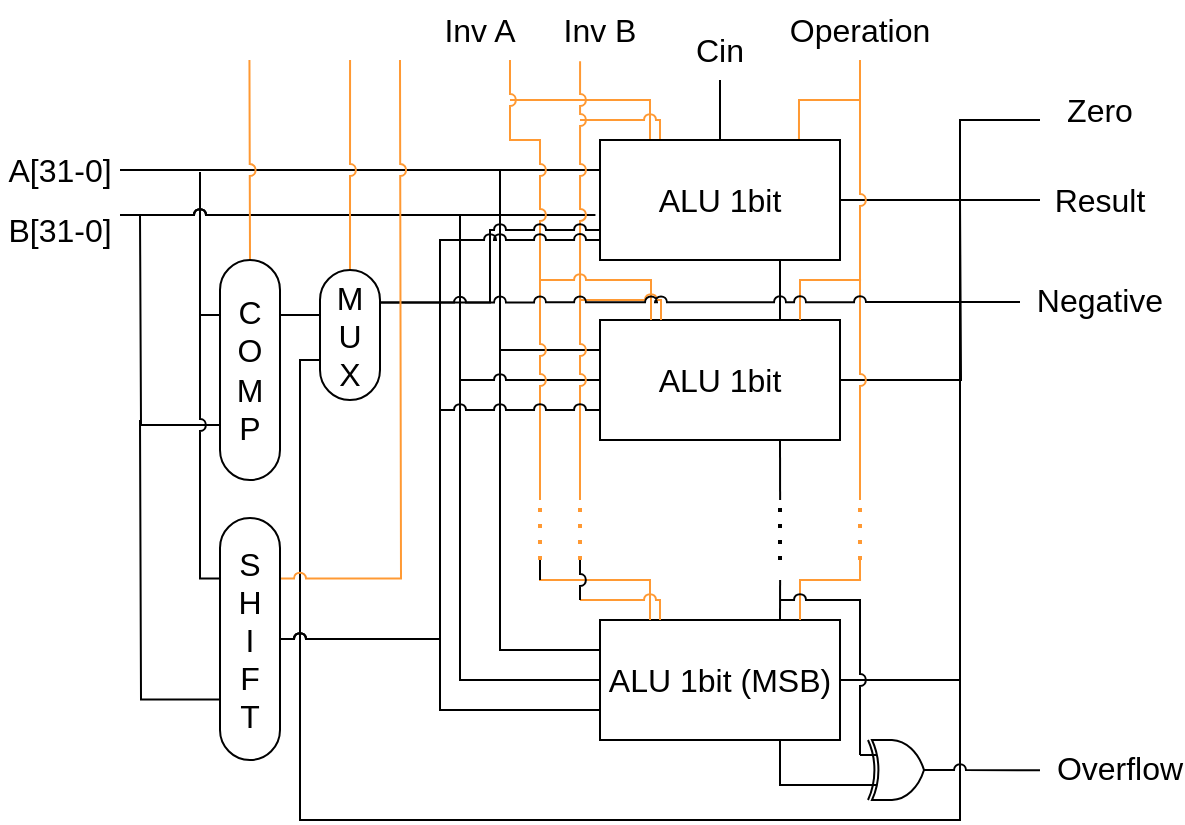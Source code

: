 <mxfile version="17.4.1" type="github">
  <diagram id="Z1cUh9IdGcFmTaVPNXUD" name="Page-1">
    <mxGraphModel dx="964" dy="594" grid="1" gridSize="10" guides="1" tooltips="1" connect="1" arrows="1" fold="1" page="1" pageScale="1" pageWidth="827" pageHeight="1169" math="0" shadow="0">
      <root>
        <mxCell id="0" />
        <mxCell id="1" parent="0" />
        <mxCell id="63cDqCCAvFbLplZvNPjM-169" style="edgeStyle=orthogonalEdgeStyle;rounded=0;jumpStyle=arc;orthogonalLoop=1;jettySize=auto;html=1;exitX=1;exitY=0.5;exitDx=0;exitDy=0;entryX=0;entryY=0.25;entryDx=0;entryDy=0;fontFamily=Helvetica;fontSize=16;fontColor=default;endArrow=none;endFill=0;startSize=30;" edge="1" parent="1" source="63cDqCCAvFbLplZvNPjM-155" target="63cDqCCAvFbLplZvNPjM-158">
          <mxGeometry relative="1" as="geometry" />
        </mxCell>
        <mxCell id="63cDqCCAvFbLplZvNPjM-170" style="edgeStyle=orthogonalEdgeStyle;rounded=0;jumpStyle=arc;orthogonalLoop=1;jettySize=auto;html=1;exitX=1;exitY=0.5;exitDx=0;exitDy=0;entryX=0;entryY=0.25;entryDx=0;entryDy=0;fontFamily=Helvetica;fontSize=16;fontColor=default;endArrow=none;endFill=0;startSize=30;" edge="1" parent="1" source="63cDqCCAvFbLplZvNPjM-155" target="63cDqCCAvFbLplZvNPjM-159">
          <mxGeometry relative="1" as="geometry">
            <Array as="points">
              <mxPoint x="360" y="285" />
              <mxPoint x="360" y="375" />
            </Array>
          </mxGeometry>
        </mxCell>
        <mxCell id="63cDqCCAvFbLplZvNPjM-214" style="edgeStyle=orthogonalEdgeStyle;rounded=0;jumpStyle=arc;orthogonalLoop=1;jettySize=auto;html=1;exitX=0;exitY=0.25;exitDx=0;exitDy=0;fontFamily=Helvetica;fontSize=16;fontColor=default;endArrow=none;endFill=0;startSize=30;strokeColor=#000000;" edge="1" parent="1" source="63cDqCCAvFbLplZvNPjM-207">
          <mxGeometry relative="1" as="geometry">
            <mxPoint x="210" y="286" as="targetPoint" />
            <Array as="points">
              <mxPoint x="210" y="358" />
            </Array>
          </mxGeometry>
        </mxCell>
        <mxCell id="63cDqCCAvFbLplZvNPjM-171" style="edgeStyle=orthogonalEdgeStyle;rounded=0;jumpStyle=arc;orthogonalLoop=1;jettySize=auto;html=1;exitX=1;exitY=0.5;exitDx=0;exitDy=0;entryX=0;entryY=0.25;entryDx=0;entryDy=0;fontFamily=Helvetica;fontSize=16;fontColor=default;endArrow=none;endFill=0;startSize=30;" edge="1" parent="1" source="63cDqCCAvFbLplZvNPjM-155" target="63cDqCCAvFbLplZvNPjM-160">
          <mxGeometry relative="1" as="geometry">
            <Array as="points">
              <mxPoint x="360" y="285" />
              <mxPoint x="360" y="525" />
            </Array>
          </mxGeometry>
        </mxCell>
        <mxCell id="63cDqCCAvFbLplZvNPjM-155" value="A[31-0]" style="text;html=1;strokeColor=none;fillColor=none;align=center;verticalAlign=middle;whiteSpace=wrap;rounded=0;pointerEvents=1;fontFamily=Helvetica;fontSize=16;fontColor=default;startSize=30;" vertex="1" parent="1">
          <mxGeometry x="110" y="270" width="60" height="30" as="geometry" />
        </mxCell>
        <mxCell id="63cDqCCAvFbLplZvNPjM-196" style="edgeStyle=orthogonalEdgeStyle;rounded=0;jumpStyle=arc;orthogonalLoop=1;jettySize=auto;html=1;exitX=1;exitY=0.25;exitDx=0;exitDy=0;entryX=-0.019;entryY=0.624;entryDx=0;entryDy=0;entryPerimeter=0;fontFamily=Helvetica;fontSize=16;fontColor=default;endArrow=none;endFill=0;startSize=30;strokeColor=#000000;" edge="1" parent="1" source="63cDqCCAvFbLplZvNPjM-156" target="63cDqCCAvFbLplZvNPjM-158">
          <mxGeometry relative="1" as="geometry" />
        </mxCell>
        <mxCell id="63cDqCCAvFbLplZvNPjM-197" style="edgeStyle=orthogonalEdgeStyle;rounded=0;jumpStyle=arc;orthogonalLoop=1;jettySize=auto;html=1;exitX=1;exitY=0.25;exitDx=0;exitDy=0;entryX=0;entryY=0.5;entryDx=0;entryDy=0;fontFamily=Helvetica;fontSize=16;fontColor=default;endArrow=none;endFill=0;startSize=30;strokeColor=#000000;" edge="1" parent="1" source="63cDqCCAvFbLplZvNPjM-156" target="63cDqCCAvFbLplZvNPjM-159">
          <mxGeometry relative="1" as="geometry">
            <Array as="points">
              <mxPoint x="340" y="308" />
              <mxPoint x="340" y="390" />
            </Array>
          </mxGeometry>
        </mxCell>
        <mxCell id="63cDqCCAvFbLplZvNPjM-198" style="edgeStyle=orthogonalEdgeStyle;rounded=0;jumpStyle=arc;orthogonalLoop=1;jettySize=auto;html=1;exitX=1;exitY=0.25;exitDx=0;exitDy=0;entryX=0;entryY=0.5;entryDx=0;entryDy=0;fontFamily=Helvetica;fontSize=16;fontColor=default;endArrow=none;endFill=0;startSize=30;strokeColor=#000000;" edge="1" parent="1" source="63cDqCCAvFbLplZvNPjM-156" target="63cDqCCAvFbLplZvNPjM-160">
          <mxGeometry relative="1" as="geometry">
            <Array as="points">
              <mxPoint x="340" y="308" />
              <mxPoint x="340" y="540" />
            </Array>
          </mxGeometry>
        </mxCell>
        <mxCell id="63cDqCCAvFbLplZvNPjM-156" value="B[31-0]" style="text;html=1;strokeColor=none;fillColor=none;align=center;verticalAlign=middle;whiteSpace=wrap;rounded=0;pointerEvents=1;fontFamily=Helvetica;fontSize=16;fontColor=default;startSize=30;" vertex="1" parent="1">
          <mxGeometry x="110" y="300" width="60" height="30" as="geometry" />
        </mxCell>
        <mxCell id="63cDqCCAvFbLplZvNPjM-162" style="edgeStyle=orthogonalEdgeStyle;rounded=0;jumpStyle=arc;orthogonalLoop=1;jettySize=auto;html=1;exitX=0.75;exitY=1;exitDx=0;exitDy=0;entryX=0.75;entryY=0;entryDx=0;entryDy=0;fontFamily=Helvetica;fontSize=16;fontColor=default;endArrow=none;endFill=0;startSize=30;" edge="1" parent="1" source="63cDqCCAvFbLplZvNPjM-158" target="63cDqCCAvFbLplZvNPjM-159">
          <mxGeometry relative="1" as="geometry" />
        </mxCell>
        <mxCell id="63cDqCCAvFbLplZvNPjM-176" style="edgeStyle=orthogonalEdgeStyle;rounded=0;jumpStyle=arc;orthogonalLoop=1;jettySize=auto;html=1;exitX=0.25;exitY=0;exitDx=0;exitDy=0;fontFamily=Helvetica;fontSize=16;fontColor=default;endArrow=none;endFill=0;startSize=30;strokeColor=#FF9933;" edge="1" parent="1">
          <mxGeometry relative="1" as="geometry">
            <mxPoint x="365" y="250" as="targetPoint" />
            <mxPoint x="435" y="270" as="sourcePoint" />
            <Array as="points">
              <mxPoint x="435" y="250" />
            </Array>
          </mxGeometry>
        </mxCell>
        <mxCell id="63cDqCCAvFbLplZvNPjM-177" style="edgeStyle=orthogonalEdgeStyle;rounded=0;jumpStyle=arc;orthogonalLoop=1;jettySize=auto;html=1;exitX=0.25;exitY=0;exitDx=0;exitDy=0;fontFamily=Helvetica;fontSize=16;fontColor=default;endArrow=none;endFill=0;startSize=30;strokeColor=#FF9933;" edge="1" parent="1" source="63cDqCCAvFbLplZvNPjM-158">
          <mxGeometry relative="1" as="geometry">
            <mxPoint x="400" y="260" as="targetPoint" />
            <Array as="points">
              <mxPoint x="440" y="260" />
            </Array>
          </mxGeometry>
        </mxCell>
        <mxCell id="63cDqCCAvFbLplZvNPjM-186" style="edgeStyle=orthogonalEdgeStyle;rounded=0;jumpStyle=arc;orthogonalLoop=1;jettySize=auto;html=1;exitX=0.829;exitY=0;exitDx=0;exitDy=0;fontFamily=Helvetica;fontSize=16;fontColor=default;endArrow=none;endFill=0;startSize=30;strokeColor=#FF9933;exitPerimeter=0;" edge="1" parent="1" source="63cDqCCAvFbLplZvNPjM-158">
          <mxGeometry relative="1" as="geometry">
            <mxPoint x="540" y="250" as="targetPoint" />
            <Array as="points">
              <mxPoint x="510" y="250" />
            </Array>
          </mxGeometry>
        </mxCell>
        <mxCell id="63cDqCCAvFbLplZvNPjM-187" style="edgeStyle=orthogonalEdgeStyle;rounded=0;jumpStyle=arc;orthogonalLoop=1;jettySize=auto;html=1;exitX=0.5;exitY=0;exitDx=0;exitDy=0;fontFamily=Helvetica;fontSize=16;fontColor=default;endArrow=none;endFill=0;startSize=30;strokeColor=#000000;" edge="1" parent="1" source="63cDqCCAvFbLplZvNPjM-158">
          <mxGeometry relative="1" as="geometry">
            <mxPoint x="470" y="240" as="targetPoint" />
            <Array as="points">
              <mxPoint x="470" y="250" />
              <mxPoint x="470" y="250" />
            </Array>
          </mxGeometry>
        </mxCell>
        <mxCell id="63cDqCCAvFbLplZvNPjM-192" style="edgeStyle=orthogonalEdgeStyle;rounded=0;jumpStyle=arc;orthogonalLoop=1;jettySize=auto;html=1;exitX=1;exitY=0.5;exitDx=0;exitDy=0;fontFamily=Helvetica;fontSize=16;fontColor=default;endArrow=none;endFill=0;startSize=30;strokeColor=#000000;" edge="1" parent="1" source="63cDqCCAvFbLplZvNPjM-158">
          <mxGeometry relative="1" as="geometry">
            <mxPoint x="630" y="300" as="targetPoint" />
          </mxGeometry>
        </mxCell>
        <mxCell id="63cDqCCAvFbLplZvNPjM-158" value="ALU 1bit" style="rounded=0;whiteSpace=wrap;html=1;pointerEvents=1;fontFamily=Helvetica;fontSize=16;fontColor=default;startSize=30;strokeColor=default;fillColor=#FFFFFF;" vertex="1" parent="1">
          <mxGeometry x="410" y="270" width="120" height="60" as="geometry" />
        </mxCell>
        <mxCell id="63cDqCCAvFbLplZvNPjM-163" style="edgeStyle=orthogonalEdgeStyle;rounded=0;jumpStyle=arc;orthogonalLoop=1;jettySize=auto;html=1;exitX=0.75;exitY=1;exitDx=0;exitDy=0;fontFamily=Helvetica;fontSize=16;fontColor=default;endArrow=none;endFill=0;startSize=30;" edge="1" parent="1" source="63cDqCCAvFbLplZvNPjM-159">
          <mxGeometry relative="1" as="geometry">
            <mxPoint x="500.053" y="450" as="targetPoint" />
          </mxGeometry>
        </mxCell>
        <mxCell id="63cDqCCAvFbLplZvNPjM-193" style="edgeStyle=orthogonalEdgeStyle;rounded=0;jumpStyle=arc;orthogonalLoop=1;jettySize=auto;html=1;exitX=1;exitY=0.5;exitDx=0;exitDy=0;fontFamily=Helvetica;fontSize=16;fontColor=default;endArrow=none;endFill=0;startSize=30;strokeColor=#000000;" edge="1" parent="1" source="63cDqCCAvFbLplZvNPjM-159">
          <mxGeometry relative="1" as="geometry">
            <mxPoint x="590" y="300" as="targetPoint" />
          </mxGeometry>
        </mxCell>
        <mxCell id="63cDqCCAvFbLplZvNPjM-159" value="ALU 1bit" style="rounded=0;whiteSpace=wrap;html=1;pointerEvents=1;fontFamily=Helvetica;fontSize=16;fontColor=default;startSize=30;strokeColor=default;fillColor=#FFFFFF;" vertex="1" parent="1">
          <mxGeometry x="410" y="360" width="120" height="60" as="geometry" />
        </mxCell>
        <mxCell id="63cDqCCAvFbLplZvNPjM-164" style="edgeStyle=orthogonalEdgeStyle;rounded=0;jumpStyle=arc;orthogonalLoop=1;jettySize=auto;html=1;exitX=0.75;exitY=0;exitDx=0;exitDy=0;fontFamily=Helvetica;fontSize=16;fontColor=default;endArrow=none;endFill=0;startSize=30;" edge="1" parent="1" source="63cDqCCAvFbLplZvNPjM-160">
          <mxGeometry relative="1" as="geometry">
            <mxPoint x="500.053" y="490" as="targetPoint" />
          </mxGeometry>
        </mxCell>
        <mxCell id="63cDqCCAvFbLplZvNPjM-194" style="edgeStyle=orthogonalEdgeStyle;rounded=0;jumpStyle=arc;orthogonalLoop=1;jettySize=auto;html=1;exitX=1;exitY=0.5;exitDx=0;exitDy=0;fontFamily=Helvetica;fontSize=16;fontColor=default;endArrow=none;endFill=0;startSize=30;strokeColor=#000000;" edge="1" parent="1" source="63cDqCCAvFbLplZvNPjM-160">
          <mxGeometry relative="1" as="geometry">
            <mxPoint x="590" y="300" as="targetPoint" />
            <Array as="points">
              <mxPoint x="590" y="540" />
              <mxPoint x="590" y="300" />
              <mxPoint x="630" y="300" />
            </Array>
          </mxGeometry>
        </mxCell>
        <mxCell id="63cDqCCAvFbLplZvNPjM-210" style="edgeStyle=orthogonalEdgeStyle;rounded=0;jumpStyle=arc;orthogonalLoop=1;jettySize=auto;html=1;exitX=1;exitY=0.5;exitDx=0;exitDy=0;entryX=0;entryY=0.692;entryDx=0;entryDy=0;entryPerimeter=0;fontFamily=Helvetica;fontSize=16;fontColor=default;endArrow=none;endFill=0;startSize=30;strokeColor=#000000;" edge="1" parent="1" source="63cDqCCAvFbLplZvNPjM-160" target="63cDqCCAvFbLplZvNPjM-208">
          <mxGeometry relative="1" as="geometry">
            <Array as="points">
              <mxPoint x="590" y="540" />
              <mxPoint x="590" y="610" />
              <mxPoint x="260" y="610" />
              <mxPoint x="260" y="380" />
            </Array>
          </mxGeometry>
        </mxCell>
        <mxCell id="63cDqCCAvFbLplZvNPjM-160" value="ALU 1bit (MSB)" style="rounded=0;whiteSpace=wrap;html=1;pointerEvents=1;fontFamily=Helvetica;fontSize=16;fontColor=default;startSize=30;strokeColor=default;fillColor=#FFFFFF;" vertex="1" parent="1">
          <mxGeometry x="410" y="510" width="120" height="60" as="geometry" />
        </mxCell>
        <mxCell id="63cDqCCAvFbLplZvNPjM-165" value="" style="endArrow=none;dashed=1;html=1;dashPattern=1 3;strokeWidth=2;rounded=0;fontFamily=Helvetica;fontSize=16;fontColor=default;startSize=30;jumpStyle=arc;" edge="1" parent="1">
          <mxGeometry width="50" height="50" relative="1" as="geometry">
            <mxPoint x="500" y="480" as="sourcePoint" />
            <mxPoint x="500" y="450" as="targetPoint" />
          </mxGeometry>
        </mxCell>
        <mxCell id="63cDqCCAvFbLplZvNPjM-166" value="" style="endArrow=none;dashed=1;html=1;dashPattern=1 3;strokeWidth=2;rounded=0;fontFamily=Helvetica;fontSize=16;fontColor=default;startSize=30;jumpStyle=arc;strokeColor=#FF9933;" edge="1" parent="1">
          <mxGeometry width="50" height="50" relative="1" as="geometry">
            <mxPoint x="540" y="480" as="sourcePoint" />
            <mxPoint x="540" y="450" as="targetPoint" />
          </mxGeometry>
        </mxCell>
        <mxCell id="63cDqCCAvFbLplZvNPjM-167" value="" style="endArrow=none;dashed=1;html=1;dashPattern=1 3;strokeWidth=2;rounded=0;fontFamily=Helvetica;fontSize=16;fontColor=default;startSize=30;jumpStyle=arc;strokeColor=#FF9933;" edge="1" parent="1">
          <mxGeometry width="50" height="50" relative="1" as="geometry">
            <mxPoint x="400" y="480" as="sourcePoint" />
            <mxPoint x="400" y="450" as="targetPoint" />
          </mxGeometry>
        </mxCell>
        <mxCell id="63cDqCCAvFbLplZvNPjM-168" value="" style="endArrow=none;dashed=1;html=1;dashPattern=1 3;strokeWidth=2;rounded=0;fontFamily=Helvetica;fontSize=16;fontColor=default;startSize=30;jumpStyle=arc;strokeColor=#FF9933;" edge="1" parent="1">
          <mxGeometry width="50" height="50" relative="1" as="geometry">
            <mxPoint x="380" y="480" as="sourcePoint" />
            <mxPoint x="380" y="450" as="targetPoint" />
          </mxGeometry>
        </mxCell>
        <mxCell id="63cDqCCAvFbLplZvNPjM-174" style="edgeStyle=orthogonalEdgeStyle;rounded=0;jumpStyle=arc;orthogonalLoop=1;jettySize=auto;html=1;exitX=0.75;exitY=1;exitDx=0;exitDy=0;fontFamily=Helvetica;fontSize=16;fontColor=default;endArrow=none;endFill=0;startSize=30;strokeColor=#FF9933;" edge="1" parent="1" source="63cDqCCAvFbLplZvNPjM-172">
          <mxGeometry relative="1" as="geometry">
            <mxPoint x="380" y="450" as="targetPoint" />
            <Array as="points">
              <mxPoint x="365" y="270" />
              <mxPoint x="380" y="270" />
            </Array>
          </mxGeometry>
        </mxCell>
        <mxCell id="63cDqCCAvFbLplZvNPjM-172" value="Inv A" style="text;html=1;strokeColor=none;fillColor=none;align=center;verticalAlign=middle;whiteSpace=wrap;rounded=0;pointerEvents=1;fontFamily=Helvetica;fontSize=16;fontColor=default;startSize=30;" vertex="1" parent="1">
          <mxGeometry x="320" y="200" width="60" height="30" as="geometry" />
        </mxCell>
        <mxCell id="63cDqCCAvFbLplZvNPjM-175" style="edgeStyle=orthogonalEdgeStyle;rounded=0;jumpStyle=arc;orthogonalLoop=1;jettySize=auto;html=1;exitX=0.334;exitY=1.02;exitDx=0;exitDy=0;fontFamily=Helvetica;fontSize=16;fontColor=default;endArrow=none;endFill=0;startSize=30;exitPerimeter=0;strokeColor=#FF9933;" edge="1" parent="1" source="63cDqCCAvFbLplZvNPjM-173">
          <mxGeometry relative="1" as="geometry">
            <mxPoint x="400" y="450" as="targetPoint" />
            <Array as="points" />
          </mxGeometry>
        </mxCell>
        <mxCell id="63cDqCCAvFbLplZvNPjM-173" value="Inv B" style="text;html=1;strokeColor=none;fillColor=none;align=center;verticalAlign=middle;whiteSpace=wrap;rounded=0;pointerEvents=1;fontFamily=Helvetica;fontSize=16;fontColor=default;startSize=30;" vertex="1" parent="1">
          <mxGeometry x="380" y="200" width="60" height="30" as="geometry" />
        </mxCell>
        <mxCell id="63cDqCCAvFbLplZvNPjM-178" style="edgeStyle=orthogonalEdgeStyle;rounded=0;jumpStyle=arc;orthogonalLoop=1;jettySize=auto;html=1;exitX=0.25;exitY=0;exitDx=0;exitDy=0;fontFamily=Helvetica;fontSize=16;fontColor=default;endArrow=none;endFill=0;startSize=30;strokeColor=#FF9933;" edge="1" parent="1">
          <mxGeometry relative="1" as="geometry">
            <mxPoint x="380" y="340" as="targetPoint" />
            <mxPoint x="435.5" y="360" as="sourcePoint" />
            <Array as="points">
              <mxPoint x="435.5" y="340" />
            </Array>
          </mxGeometry>
        </mxCell>
        <mxCell id="63cDqCCAvFbLplZvNPjM-179" style="edgeStyle=orthogonalEdgeStyle;rounded=0;jumpStyle=arc;orthogonalLoop=1;jettySize=auto;html=1;exitX=0.25;exitY=0;exitDx=0;exitDy=0;fontFamily=Helvetica;fontSize=16;fontColor=default;endArrow=none;endFill=0;startSize=30;strokeColor=#FF9933;" edge="1" parent="1">
          <mxGeometry relative="1" as="geometry">
            <mxPoint x="400.5" y="350" as="targetPoint" />
            <mxPoint x="440.5" y="360" as="sourcePoint" />
            <Array as="points">
              <mxPoint x="441" y="350" />
            </Array>
          </mxGeometry>
        </mxCell>
        <mxCell id="63cDqCCAvFbLplZvNPjM-180" style="edgeStyle=orthogonalEdgeStyle;rounded=0;jumpStyle=arc;orthogonalLoop=1;jettySize=auto;html=1;exitX=0.25;exitY=0;exitDx=0;exitDy=0;fontFamily=Helvetica;fontSize=16;fontColor=default;endArrow=none;endFill=0;startSize=30;strokeColor=#FF9933;" edge="1" parent="1">
          <mxGeometry relative="1" as="geometry">
            <mxPoint x="379.5" y="490" as="targetPoint" />
            <mxPoint x="435" y="510" as="sourcePoint" />
            <Array as="points">
              <mxPoint x="435" y="490" />
            </Array>
          </mxGeometry>
        </mxCell>
        <mxCell id="63cDqCCAvFbLplZvNPjM-181" style="edgeStyle=orthogonalEdgeStyle;rounded=0;jumpStyle=arc;orthogonalLoop=1;jettySize=auto;html=1;exitX=0.25;exitY=0;exitDx=0;exitDy=0;fontFamily=Helvetica;fontSize=16;fontColor=default;endArrow=none;endFill=0;startSize=30;strokeColor=#FF9933;" edge="1" parent="1">
          <mxGeometry relative="1" as="geometry">
            <mxPoint x="400" y="500" as="targetPoint" />
            <mxPoint x="440" y="510" as="sourcePoint" />
            <Array as="points">
              <mxPoint x="440" y="500" />
            </Array>
          </mxGeometry>
        </mxCell>
        <mxCell id="63cDqCCAvFbLplZvNPjM-182" value="" style="endArrow=none;html=1;rounded=0;fontFamily=Helvetica;fontSize=16;fontColor=default;startSize=30;jumpStyle=arc;" edge="1" parent="1">
          <mxGeometry width="50" height="50" relative="1" as="geometry">
            <mxPoint x="380" y="490" as="sourcePoint" />
            <mxPoint x="380" y="480" as="targetPoint" />
          </mxGeometry>
        </mxCell>
        <mxCell id="63cDqCCAvFbLplZvNPjM-183" value="" style="endArrow=none;html=1;rounded=0;fontFamily=Helvetica;fontSize=16;fontColor=default;startSize=30;jumpStyle=arc;" edge="1" parent="1">
          <mxGeometry width="50" height="50" relative="1" as="geometry">
            <mxPoint x="400" y="500" as="sourcePoint" />
            <mxPoint x="400" y="480" as="targetPoint" />
          </mxGeometry>
        </mxCell>
        <mxCell id="63cDqCCAvFbLplZvNPjM-185" style="edgeStyle=orthogonalEdgeStyle;rounded=0;jumpStyle=arc;orthogonalLoop=1;jettySize=auto;html=1;fontFamily=Helvetica;fontSize=16;fontColor=default;endArrow=none;endFill=0;startSize=30;strokeColor=#FF9933;" edge="1" parent="1" source="63cDqCCAvFbLplZvNPjM-184">
          <mxGeometry relative="1" as="geometry">
            <mxPoint x="540" y="450" as="targetPoint" />
          </mxGeometry>
        </mxCell>
        <mxCell id="63cDqCCAvFbLplZvNPjM-184" value="Operation" style="text;html=1;strokeColor=none;fillColor=none;align=center;verticalAlign=middle;whiteSpace=wrap;rounded=0;pointerEvents=1;fontFamily=Helvetica;fontSize=16;fontColor=default;startSize=30;" vertex="1" parent="1">
          <mxGeometry x="510" y="200" width="60" height="30" as="geometry" />
        </mxCell>
        <mxCell id="63cDqCCAvFbLplZvNPjM-188" value="Cin" style="text;html=1;strokeColor=none;fillColor=none;align=center;verticalAlign=middle;whiteSpace=wrap;rounded=0;pointerEvents=1;fontFamily=Helvetica;fontSize=16;fontColor=default;startSize=30;" vertex="1" parent="1">
          <mxGeometry x="440" y="210" width="60" height="30" as="geometry" />
        </mxCell>
        <mxCell id="63cDqCCAvFbLplZvNPjM-189" style="edgeStyle=orthogonalEdgeStyle;rounded=0;jumpStyle=arc;orthogonalLoop=1;jettySize=auto;html=1;exitX=0.829;exitY=0;exitDx=0;exitDy=0;fontFamily=Helvetica;fontSize=16;fontColor=default;endArrow=none;endFill=0;startSize=30;strokeColor=#FF9933;exitPerimeter=0;" edge="1" parent="1">
          <mxGeometry relative="1" as="geometry">
            <mxPoint x="540.52" y="340" as="targetPoint" />
            <mxPoint x="510" y="360" as="sourcePoint" />
            <Array as="points">
              <mxPoint x="510.52" y="340" />
            </Array>
          </mxGeometry>
        </mxCell>
        <mxCell id="63cDqCCAvFbLplZvNPjM-190" style="edgeStyle=orthogonalEdgeStyle;rounded=0;jumpStyle=arc;orthogonalLoop=1;jettySize=auto;html=1;exitX=0.829;exitY=0;exitDx=0;exitDy=0;fontFamily=Helvetica;fontSize=16;fontColor=default;endArrow=none;endFill=0;startSize=30;strokeColor=#FF9933;exitPerimeter=0;" edge="1" parent="1">
          <mxGeometry relative="1" as="geometry">
            <mxPoint x="540.52" y="490" as="targetPoint" />
            <mxPoint x="510" y="510" as="sourcePoint" />
            <Array as="points">
              <mxPoint x="510.52" y="490" />
            </Array>
          </mxGeometry>
        </mxCell>
        <mxCell id="63cDqCCAvFbLplZvNPjM-191" value="" style="endArrow=none;html=1;rounded=0;fontFamily=Helvetica;fontSize=16;fontColor=default;startSize=30;strokeColor=#FF9933;jumpStyle=arc;" edge="1" parent="1">
          <mxGeometry width="50" height="50" relative="1" as="geometry">
            <mxPoint x="540" y="490" as="sourcePoint" />
            <mxPoint x="540" y="480" as="targetPoint" />
          </mxGeometry>
        </mxCell>
        <mxCell id="63cDqCCAvFbLplZvNPjM-195" value="Result" style="text;html=1;strokeColor=none;fillColor=none;align=center;verticalAlign=middle;whiteSpace=wrap;rounded=0;pointerEvents=1;fontFamily=Helvetica;fontSize=16;fontColor=default;startSize=30;" vertex="1" parent="1">
          <mxGeometry x="630" y="285" width="60" height="30" as="geometry" />
        </mxCell>
        <mxCell id="63cDqCCAvFbLplZvNPjM-202" style="edgeStyle=orthogonalEdgeStyle;rounded=0;jumpStyle=arc;orthogonalLoop=1;jettySize=auto;html=1;exitX=0;exitY=0.25;exitDx=0;exitDy=0;exitPerimeter=0;fontFamily=Helvetica;fontSize=16;fontColor=default;endArrow=none;endFill=0;startSize=30;strokeColor=#000000;" edge="1" parent="1" source="63cDqCCAvFbLplZvNPjM-201">
          <mxGeometry relative="1" as="geometry">
            <mxPoint x="500" y="500" as="targetPoint" />
            <Array as="points">
              <mxPoint x="540" y="500" />
            </Array>
          </mxGeometry>
        </mxCell>
        <mxCell id="63cDqCCAvFbLplZvNPjM-203" style="edgeStyle=orthogonalEdgeStyle;rounded=0;jumpStyle=arc;orthogonalLoop=1;jettySize=auto;html=1;exitX=0;exitY=0.75;exitDx=0;exitDy=0;exitPerimeter=0;entryX=0.75;entryY=1;entryDx=0;entryDy=0;fontFamily=Helvetica;fontSize=16;fontColor=default;endArrow=none;endFill=0;startSize=30;strokeColor=#000000;" edge="1" parent="1" source="63cDqCCAvFbLplZvNPjM-201" target="63cDqCCAvFbLplZvNPjM-160">
          <mxGeometry relative="1" as="geometry" />
        </mxCell>
        <mxCell id="63cDqCCAvFbLplZvNPjM-204" style="edgeStyle=orthogonalEdgeStyle;rounded=0;jumpStyle=arc;orthogonalLoop=1;jettySize=auto;html=1;exitX=1;exitY=0.5;exitDx=0;exitDy=0;exitPerimeter=0;fontFamily=Helvetica;fontSize=16;fontColor=default;endArrow=none;endFill=0;startSize=30;strokeColor=#000000;" edge="1" parent="1" source="63cDqCCAvFbLplZvNPjM-201">
          <mxGeometry relative="1" as="geometry">
            <mxPoint x="630" y="585.091" as="targetPoint" />
          </mxGeometry>
        </mxCell>
        <mxCell id="63cDqCCAvFbLplZvNPjM-201" value="" style="verticalLabelPosition=bottom;shadow=0;dashed=0;align=center;html=1;verticalAlign=top;shape=mxgraph.electrical.logic_gates.logic_gate;operation=xor;pointerEvents=1;fontFamily=Helvetica;fontSize=16;fontColor=default;startSize=30;strokeColor=default;fillColor=#FFFFFF;" vertex="1" parent="1">
          <mxGeometry x="540" y="570" width="40" height="30" as="geometry" />
        </mxCell>
        <mxCell id="63cDqCCAvFbLplZvNPjM-205" value="Overflow" style="text;html=1;strokeColor=none;fillColor=none;align=center;verticalAlign=middle;whiteSpace=wrap;rounded=0;pointerEvents=1;fontFamily=Helvetica;fontSize=16;fontColor=default;startSize=30;" vertex="1" parent="1">
          <mxGeometry x="640" y="569" width="60" height="30" as="geometry" />
        </mxCell>
        <mxCell id="63cDqCCAvFbLplZvNPjM-209" style="edgeStyle=orthogonalEdgeStyle;rounded=0;jumpStyle=arc;orthogonalLoop=1;jettySize=auto;html=1;exitX=1;exitY=0.25;exitDx=0;exitDy=0;entryX=0;entryY=0.25;entryDx=0;entryDy=0;fontFamily=Helvetica;fontSize=16;fontColor=default;endArrow=none;endFill=0;startSize=30;strokeColor=#000000;" edge="1" parent="1" source="63cDqCCAvFbLplZvNPjM-207" target="63cDqCCAvFbLplZvNPjM-208">
          <mxGeometry relative="1" as="geometry" />
        </mxCell>
        <mxCell id="63cDqCCAvFbLplZvNPjM-215" style="edgeStyle=orthogonalEdgeStyle;rounded=0;jumpStyle=arc;orthogonalLoop=1;jettySize=auto;html=1;exitX=0;exitY=0.75;exitDx=0;exitDy=0;fontFamily=Helvetica;fontSize=16;fontColor=default;endArrow=none;endFill=0;startSize=30;strokeColor=#000000;" edge="1" parent="1" source="63cDqCCAvFbLplZvNPjM-207">
          <mxGeometry relative="1" as="geometry">
            <mxPoint x="180" y="307" as="targetPoint" />
          </mxGeometry>
        </mxCell>
        <mxCell id="63cDqCCAvFbLplZvNPjM-222" style="edgeStyle=orthogonalEdgeStyle;rounded=0;jumpStyle=arc;orthogonalLoop=1;jettySize=auto;html=1;exitX=0.5;exitY=0;exitDx=0;exitDy=0;fontFamily=Helvetica;fontSize=16;fontColor=default;endArrow=none;endFill=0;startSize=30;strokeColor=#FF9933;" edge="1" parent="1" source="63cDqCCAvFbLplZvNPjM-207">
          <mxGeometry relative="1" as="geometry">
            <mxPoint x="234.727" y="230" as="targetPoint" />
          </mxGeometry>
        </mxCell>
        <mxCell id="63cDqCCAvFbLplZvNPjM-207" value="C&lt;br&gt;O&lt;br&gt;M&lt;br&gt;P" style="rounded=1;whiteSpace=wrap;html=1;pointerEvents=1;fontFamily=Helvetica;fontSize=16;fontColor=default;startSize=30;strokeColor=default;fillColor=#FFFFFF;arcSize=50;" vertex="1" parent="1">
          <mxGeometry x="220" y="330" width="30" height="110" as="geometry" />
        </mxCell>
        <mxCell id="63cDqCCAvFbLplZvNPjM-211" style="edgeStyle=orthogonalEdgeStyle;rounded=0;jumpStyle=arc;orthogonalLoop=1;jettySize=auto;html=1;exitX=1;exitY=0.25;exitDx=0;exitDy=0;entryX=0;entryY=0.75;entryDx=0;entryDy=0;fontFamily=Helvetica;fontSize=16;fontColor=default;endArrow=none;endFill=0;startSize=30;strokeColor=#000000;" edge="1" parent="1" source="63cDqCCAvFbLplZvNPjM-208" target="63cDqCCAvFbLplZvNPjM-158">
          <mxGeometry relative="1" as="geometry" />
        </mxCell>
        <mxCell id="63cDqCCAvFbLplZvNPjM-212" style="edgeStyle=orthogonalEdgeStyle;rounded=0;jumpStyle=arc;orthogonalLoop=1;jettySize=auto;html=1;exitX=1;exitY=0.25;exitDx=0;exitDy=0;fontFamily=Helvetica;fontSize=16;fontColor=default;endArrow=none;endFill=0;startSize=30;strokeColor=#000000;" edge="1" parent="1" source="63cDqCCAvFbLplZvNPjM-208">
          <mxGeometry relative="1" as="geometry">
            <mxPoint x="620" y="351" as="targetPoint" />
            <Array as="points">
              <mxPoint x="460" y="351" />
              <mxPoint x="620" y="351" />
            </Array>
          </mxGeometry>
        </mxCell>
        <mxCell id="63cDqCCAvFbLplZvNPjM-223" style="edgeStyle=orthogonalEdgeStyle;rounded=0;jumpStyle=arc;orthogonalLoop=1;jettySize=auto;html=1;exitX=0.5;exitY=0;exitDx=0;exitDy=0;fontFamily=Helvetica;fontSize=16;fontColor=default;endArrow=none;endFill=0;startSize=30;strokeColor=#FF9933;" edge="1" parent="1" source="63cDqCCAvFbLplZvNPjM-208">
          <mxGeometry relative="1" as="geometry">
            <mxPoint x="285.03" y="230" as="targetPoint" />
          </mxGeometry>
        </mxCell>
        <mxCell id="63cDqCCAvFbLplZvNPjM-208" value="M&lt;br&gt;U&lt;br&gt;X" style="rounded=1;whiteSpace=wrap;html=1;pointerEvents=1;fontFamily=Helvetica;fontSize=16;fontColor=default;startSize=30;strokeColor=default;fillColor=#FFFFFF;arcSize=50;" vertex="1" parent="1">
          <mxGeometry x="270" y="335" width="30" height="65" as="geometry" />
        </mxCell>
        <mxCell id="63cDqCCAvFbLplZvNPjM-213" value="Negative" style="text;html=1;strokeColor=none;fillColor=none;align=center;verticalAlign=middle;whiteSpace=wrap;rounded=0;pointerEvents=1;fontFamily=Helvetica;fontSize=16;fontColor=default;startSize=30;" vertex="1" parent="1">
          <mxGeometry x="630" y="335" width="60" height="30" as="geometry" />
        </mxCell>
        <mxCell id="63cDqCCAvFbLplZvNPjM-217" style="edgeStyle=orthogonalEdgeStyle;rounded=0;jumpStyle=arc;orthogonalLoop=1;jettySize=auto;html=1;exitX=0;exitY=0.25;exitDx=0;exitDy=0;fontFamily=Helvetica;fontSize=16;fontColor=default;endArrow=none;endFill=0;startSize=30;strokeColor=#000000;" edge="1" parent="1" source="63cDqCCAvFbLplZvNPjM-216">
          <mxGeometry relative="1" as="geometry">
            <mxPoint x="210" y="290" as="targetPoint" />
            <Array as="points">
              <mxPoint x="210" y="489" />
            </Array>
          </mxGeometry>
        </mxCell>
        <mxCell id="63cDqCCAvFbLplZvNPjM-218" style="edgeStyle=orthogonalEdgeStyle;rounded=0;jumpStyle=arc;orthogonalLoop=1;jettySize=auto;html=1;exitX=0;exitY=0.75;exitDx=0;exitDy=0;fontFamily=Helvetica;fontSize=16;fontColor=default;endArrow=none;endFill=0;startSize=30;strokeColor=#000000;" edge="1" parent="1" source="63cDqCCAvFbLplZvNPjM-216">
          <mxGeometry relative="1" as="geometry">
            <mxPoint x="180" y="410" as="targetPoint" />
          </mxGeometry>
        </mxCell>
        <mxCell id="63cDqCCAvFbLplZvNPjM-219" style="edgeStyle=orthogonalEdgeStyle;rounded=0;jumpStyle=arc;orthogonalLoop=1;jettySize=auto;html=1;exitX=1;exitY=0.5;exitDx=0;exitDy=0;entryX=0;entryY=0.75;entryDx=0;entryDy=0;fontFamily=Helvetica;fontSize=16;fontColor=default;endArrow=none;endFill=0;startSize=30;strokeColor=#000000;" edge="1" parent="1" source="63cDqCCAvFbLplZvNPjM-216" target="63cDqCCAvFbLplZvNPjM-160">
          <mxGeometry relative="1" as="geometry" />
        </mxCell>
        <mxCell id="63cDqCCAvFbLplZvNPjM-220" style="edgeStyle=orthogonalEdgeStyle;rounded=0;jumpStyle=arc;orthogonalLoop=1;jettySize=auto;html=1;exitX=1;exitY=0.5;exitDx=0;exitDy=0;entryX=0;entryY=0.75;entryDx=0;entryDy=0;fontFamily=Helvetica;fontSize=16;fontColor=default;endArrow=none;endFill=0;startSize=30;strokeColor=#000000;" edge="1" parent="1" source="63cDqCCAvFbLplZvNPjM-216" target="63cDqCCAvFbLplZvNPjM-159">
          <mxGeometry relative="1" as="geometry" />
        </mxCell>
        <mxCell id="63cDqCCAvFbLplZvNPjM-221" style="edgeStyle=orthogonalEdgeStyle;rounded=0;jumpStyle=arc;orthogonalLoop=1;jettySize=auto;html=1;exitX=1;exitY=0.5;exitDx=0;exitDy=0;entryX=0;entryY=0.833;entryDx=0;entryDy=0;entryPerimeter=0;fontFamily=Helvetica;fontSize=16;fontColor=default;endArrow=none;endFill=0;startSize=30;strokeColor=#000000;" edge="1" parent="1" source="63cDqCCAvFbLplZvNPjM-216" target="63cDqCCAvFbLplZvNPjM-158">
          <mxGeometry relative="1" as="geometry" />
        </mxCell>
        <mxCell id="63cDqCCAvFbLplZvNPjM-225" style="edgeStyle=orthogonalEdgeStyle;rounded=0;jumpStyle=arc;orthogonalLoop=1;jettySize=auto;html=1;exitX=1;exitY=0.25;exitDx=0;exitDy=0;fontFamily=Helvetica;fontSize=16;fontColor=default;endArrow=none;endFill=0;startSize=30;strokeColor=#FF9933;" edge="1" parent="1" source="63cDqCCAvFbLplZvNPjM-216">
          <mxGeometry relative="1" as="geometry">
            <mxPoint x="310" y="230" as="targetPoint" />
          </mxGeometry>
        </mxCell>
        <mxCell id="63cDqCCAvFbLplZvNPjM-216" value="S&lt;br&gt;H&lt;br&gt;I&lt;br&gt;F&lt;br&gt;T" style="rounded=1;whiteSpace=wrap;html=1;pointerEvents=1;fontFamily=Helvetica;fontSize=16;fontColor=default;startSize=30;strokeColor=default;fillColor=#FFFFFF;arcSize=50;" vertex="1" parent="1">
          <mxGeometry x="220" y="459" width="30" height="121" as="geometry" />
        </mxCell>
        <mxCell id="63cDqCCAvFbLplZvNPjM-229" value="Zero" style="text;html=1;strokeColor=none;fillColor=none;align=center;verticalAlign=middle;whiteSpace=wrap;rounded=0;pointerEvents=1;fontFamily=Helvetica;fontSize=16;fontColor=default;startSize=30;" vertex="1" parent="1">
          <mxGeometry x="630" y="240" width="60" height="30" as="geometry" />
        </mxCell>
        <mxCell id="63cDqCCAvFbLplZvNPjM-230" style="edgeStyle=orthogonalEdgeStyle;rounded=0;jumpStyle=arc;orthogonalLoop=1;jettySize=auto;html=1;fontFamily=Helvetica;fontSize=16;fontColor=default;endArrow=none;endFill=0;startSize=30;strokeColor=#000000;entryX=0;entryY=0.5;entryDx=0;entryDy=0;" edge="1" parent="1">
          <mxGeometry relative="1" as="geometry">
            <mxPoint x="630" y="260" as="targetPoint" />
            <mxPoint x="590" y="300" as="sourcePoint" />
            <Array as="points">
              <mxPoint x="590" y="260" />
            </Array>
          </mxGeometry>
        </mxCell>
      </root>
    </mxGraphModel>
  </diagram>
</mxfile>
